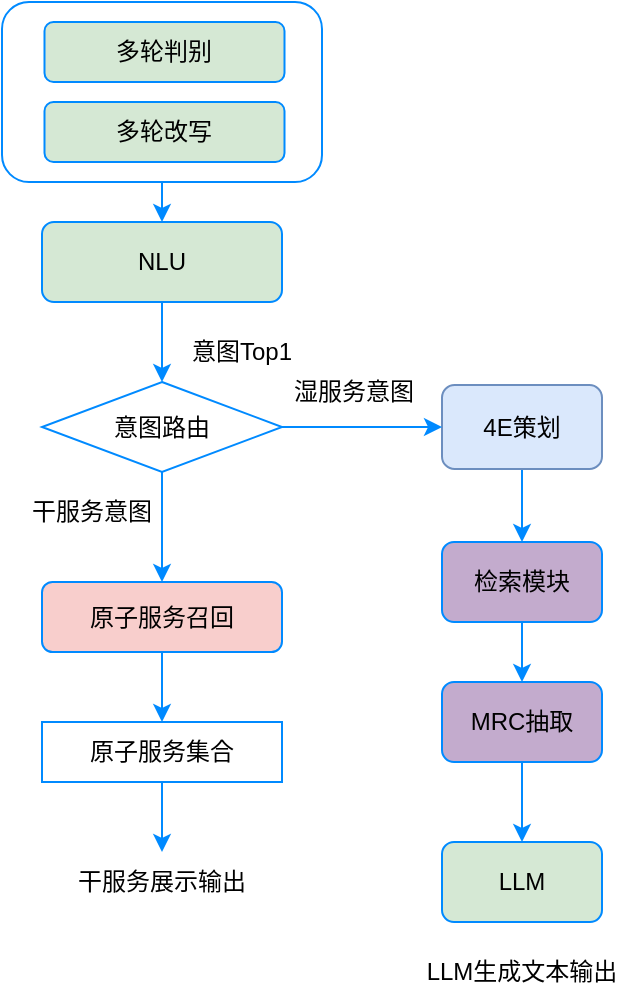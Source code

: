 <mxfile version="24.4.10" type="github">
  <diagram name="第 1 页" id="YHxd9JYfiW8sMkb5GXAt">
    <mxGraphModel dx="2074" dy="1180" grid="1" gridSize="10" guides="1" tooltips="1" connect="1" arrows="1" fold="1" page="1" pageScale="1" pageWidth="1200" pageHeight="500" math="0" shadow="0">
      <root>
        <mxCell id="0" />
        <mxCell id="1" parent="0" />
        <mxCell id="1s_RQGnU95hvkx2yoEpT-14" style="edgeStyle=orthogonalEdgeStyle;rounded=0;orthogonalLoop=1;jettySize=auto;html=1;exitX=0.5;exitY=1;exitDx=0;exitDy=0;entryX=0.5;entryY=0;entryDx=0;entryDy=0;strokeColor=#008aff;" parent="1" source="1s_RQGnU95hvkx2yoEpT-3" target="1s_RQGnU95hvkx2yoEpT-4" edge="1">
          <mxGeometry relative="1" as="geometry" />
        </mxCell>
        <mxCell id="1s_RQGnU95hvkx2yoEpT-3" value="" style="rounded=1;whiteSpace=wrap;html=1;strokeColor=#008aff;" parent="1" vertex="1">
          <mxGeometry x="140" width="160" height="90" as="geometry" />
        </mxCell>
        <mxCell id="1s_RQGnU95hvkx2yoEpT-1" value="多轮判别" style="rounded=1;whiteSpace=wrap;html=1;fillColor=#d5e8d4;strokeColor=#008aff;" parent="1" vertex="1">
          <mxGeometry x="161.25" y="10" width="120" height="30" as="geometry" />
        </mxCell>
        <mxCell id="1s_RQGnU95hvkx2yoEpT-2" value="多轮改写" style="rounded=1;whiteSpace=wrap;html=1;fillColor=#d5e8d4;strokeColor=#008aff;" parent="1" vertex="1">
          <mxGeometry x="161.25" y="50" width="120" height="30" as="geometry" />
        </mxCell>
        <mxCell id="1s_RQGnU95hvkx2yoEpT-13" value="" style="edgeStyle=orthogonalEdgeStyle;rounded=0;orthogonalLoop=1;jettySize=auto;html=1;strokeColor=#008aff;" parent="1" source="1s_RQGnU95hvkx2yoEpT-4" target="1s_RQGnU95hvkx2yoEpT-10" edge="1">
          <mxGeometry relative="1" as="geometry" />
        </mxCell>
        <mxCell id="1s_RQGnU95hvkx2yoEpT-4" value="NLU" style="rounded=1;whiteSpace=wrap;html=1;fillColor=#d5e8d4;strokeColor=#008aff;" parent="1" vertex="1">
          <mxGeometry x="160" y="110" width="120" height="40" as="geometry" />
        </mxCell>
        <mxCell id="0Mc-w7Nm8OySKSoVsJjR-3" style="edgeStyle=orthogonalEdgeStyle;rounded=0;orthogonalLoop=1;jettySize=auto;html=1;exitX=0.5;exitY=1;exitDx=0;exitDy=0;entryX=0.5;entryY=0;entryDx=0;entryDy=0;strokeColor=#008aff;" edge="1" parent="1" source="1s_RQGnU95hvkx2yoEpT-6" target="0Mc-w7Nm8OySKSoVsJjR-1">
          <mxGeometry relative="1" as="geometry" />
        </mxCell>
        <mxCell id="1s_RQGnU95hvkx2yoEpT-6" value="4E策划" style="rounded=1;whiteSpace=wrap;html=1;fillColor=#dae8fc;strokeColor=#6c8ebf;" parent="1" vertex="1">
          <mxGeometry x="360" y="191.5" width="80" height="42" as="geometry" />
        </mxCell>
        <mxCell id="0Mc-w7Nm8OySKSoVsJjR-5" style="edgeStyle=orthogonalEdgeStyle;rounded=0;orthogonalLoop=1;jettySize=auto;html=1;exitX=0.5;exitY=1;exitDx=0;exitDy=0;entryX=0.5;entryY=0;entryDx=0;entryDy=0;strokeColor=#008aff;" edge="1" parent="1" source="1s_RQGnU95hvkx2yoEpT-8" target="1s_RQGnU95hvkx2yoEpT-9">
          <mxGeometry relative="1" as="geometry" />
        </mxCell>
        <mxCell id="1s_RQGnU95hvkx2yoEpT-8" value="MRC抽取" style="rounded=1;whiteSpace=wrap;html=1;fillColor=#c3abcd;strokeColor=#008aff;" parent="1" vertex="1">
          <mxGeometry x="360" y="340" width="80" height="40" as="geometry" />
        </mxCell>
        <mxCell id="1s_RQGnU95hvkx2yoEpT-9" value="LLM" style="rounded=1;whiteSpace=wrap;html=1;fillColor=#d5e8d4;strokeColor=#008aff;" parent="1" vertex="1">
          <mxGeometry x="360" y="420" width="80" height="40" as="geometry" />
        </mxCell>
        <mxCell id="0Mc-w7Nm8OySKSoVsJjR-2" style="edgeStyle=orthogonalEdgeStyle;rounded=0;orthogonalLoop=1;jettySize=auto;html=1;entryX=0;entryY=0.5;entryDx=0;entryDy=0;strokeColor=#008aff;" edge="1" parent="1" source="1s_RQGnU95hvkx2yoEpT-10" target="1s_RQGnU95hvkx2yoEpT-6">
          <mxGeometry relative="1" as="geometry" />
        </mxCell>
        <mxCell id="0Mc-w7Nm8OySKSoVsJjR-6" style="edgeStyle=orthogonalEdgeStyle;rounded=0;orthogonalLoop=1;jettySize=auto;html=1;exitX=0.5;exitY=1;exitDx=0;exitDy=0;strokeColor=#008aff;" edge="1" parent="1" source="1s_RQGnU95hvkx2yoEpT-10">
          <mxGeometry relative="1" as="geometry">
            <mxPoint x="220" y="290" as="targetPoint" />
          </mxGeometry>
        </mxCell>
        <mxCell id="1s_RQGnU95hvkx2yoEpT-10" value="意图路由" style="rhombus;whiteSpace=wrap;html=1;strokeColor=#008aff;" parent="1" vertex="1">
          <mxGeometry x="160" y="190" width="120" height="45" as="geometry" />
        </mxCell>
        <mxCell id="1s_RQGnU95hvkx2yoEpT-15" value="意图Top1" style="text;html=1;align=center;verticalAlign=middle;whiteSpace=wrap;rounded=0;strokeColor=none;" parent="1" vertex="1">
          <mxGeometry x="230" y="160" width="60" height="30" as="geometry" />
        </mxCell>
        <mxCell id="1s_RQGnU95hvkx2yoEpT-16" value="干服务意图" style="text;html=1;align=center;verticalAlign=middle;whiteSpace=wrap;rounded=0;strokeColor=none;" parent="1" vertex="1">
          <mxGeometry x="150" y="240" width="70" height="30" as="geometry" />
        </mxCell>
        <mxCell id="1s_RQGnU95hvkx2yoEpT-17" value="湿服务意图" style="text;html=1;align=center;verticalAlign=middle;whiteSpace=wrap;rounded=0;strokeColor=none;" parent="1" vertex="1">
          <mxGeometry x="281.25" y="180" width="70" height="30" as="geometry" />
        </mxCell>
        <mxCell id="1s_RQGnU95hvkx2yoEpT-24" value="LLM生成文本输出" style="text;html=1;align=center;verticalAlign=middle;whiteSpace=wrap;rounded=0;strokeColor=none;" parent="1" vertex="1">
          <mxGeometry x="351.25" y="470" width="97.5" height="30" as="geometry" />
        </mxCell>
        <mxCell id="0Mc-w7Nm8OySKSoVsJjR-9" style="edgeStyle=orthogonalEdgeStyle;rounded=0;orthogonalLoop=1;jettySize=auto;html=1;exitX=0.5;exitY=1;exitDx=0;exitDy=0;entryX=0.5;entryY=0;entryDx=0;entryDy=0;strokeColor=#008aff;" edge="1" parent="1" source="1s_RQGnU95hvkx2yoEpT-27" target="0Mc-w7Nm8OySKSoVsJjR-8">
          <mxGeometry relative="1" as="geometry" />
        </mxCell>
        <mxCell id="1s_RQGnU95hvkx2yoEpT-27" value="原子服务集合" style="rounded=0;whiteSpace=wrap;html=1;fillColor=none;strokeColor=#008aff;" parent="1" vertex="1">
          <mxGeometry x="160" y="360" width="120" height="30" as="geometry" />
        </mxCell>
        <mxCell id="0Mc-w7Nm8OySKSoVsJjR-7" style="edgeStyle=orthogonalEdgeStyle;rounded=0;orthogonalLoop=1;jettySize=auto;html=1;exitX=0.5;exitY=1;exitDx=0;exitDy=0;entryX=0.5;entryY=0;entryDx=0;entryDy=0;strokeColor=#008aff;" edge="1" parent="1" source="1s_RQGnU95hvkx2yoEpT-28" target="1s_RQGnU95hvkx2yoEpT-27">
          <mxGeometry relative="1" as="geometry" />
        </mxCell>
        <mxCell id="1s_RQGnU95hvkx2yoEpT-28" value="原子服务召回" style="rounded=1;whiteSpace=wrap;html=1;strokeColor=#008aff;fillColor=#f8cecc;" parent="1" vertex="1">
          <mxGeometry x="160" y="290" width="120" height="35" as="geometry" />
        </mxCell>
        <mxCell id="0Mc-w7Nm8OySKSoVsJjR-4" style="edgeStyle=orthogonalEdgeStyle;rounded=0;orthogonalLoop=1;jettySize=auto;html=1;exitX=0.5;exitY=1;exitDx=0;exitDy=0;entryX=0.5;entryY=0;entryDx=0;entryDy=0;strokeColor=#008aff;" edge="1" parent="1" source="0Mc-w7Nm8OySKSoVsJjR-1" target="1s_RQGnU95hvkx2yoEpT-8">
          <mxGeometry relative="1" as="geometry" />
        </mxCell>
        <mxCell id="0Mc-w7Nm8OySKSoVsJjR-1" value="检索模块" style="rounded=1;whiteSpace=wrap;html=1;fillColor=#c3abcd;strokeColor=#008aff;" vertex="1" parent="1">
          <mxGeometry x="360" y="270" width="80" height="40" as="geometry" />
        </mxCell>
        <mxCell id="0Mc-w7Nm8OySKSoVsJjR-8" value="干服务展示输出" style="text;html=1;align=center;verticalAlign=middle;whiteSpace=wrap;rounded=0;strokeColor=none;" vertex="1" parent="1">
          <mxGeometry x="171.25" y="425" width="97.5" height="30" as="geometry" />
        </mxCell>
      </root>
    </mxGraphModel>
  </diagram>
</mxfile>
